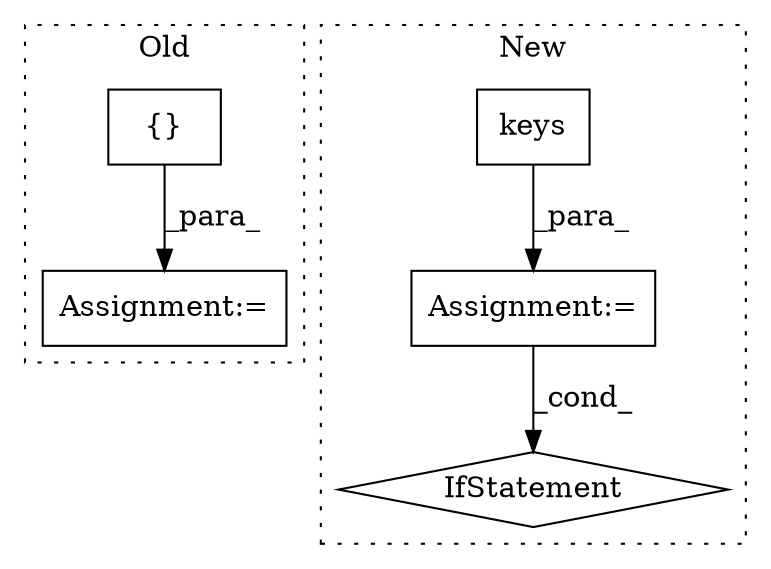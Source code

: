 digraph G {
subgraph cluster0 {
1 [label="{}" a="4" s="32370,32486" l="1,1" shape="box"];
4 [label="Assignment:=" a="7" s="32357" l="1" shape="box"];
label = "Old";
style="dotted";
}
subgraph cluster1 {
2 [label="keys" a="32" s="32552" l="6" shape="box"];
3 [label="Assignment:=" a="7" s="32475,32558" l="57,2" shape="box"];
5 [label="IfStatement" a="25" s="32570,32705" l="4,2" shape="diamond"];
label = "New";
style="dotted";
}
1 -> 4 [label="_para_"];
2 -> 3 [label="_para_"];
3 -> 5 [label="_cond_"];
}
